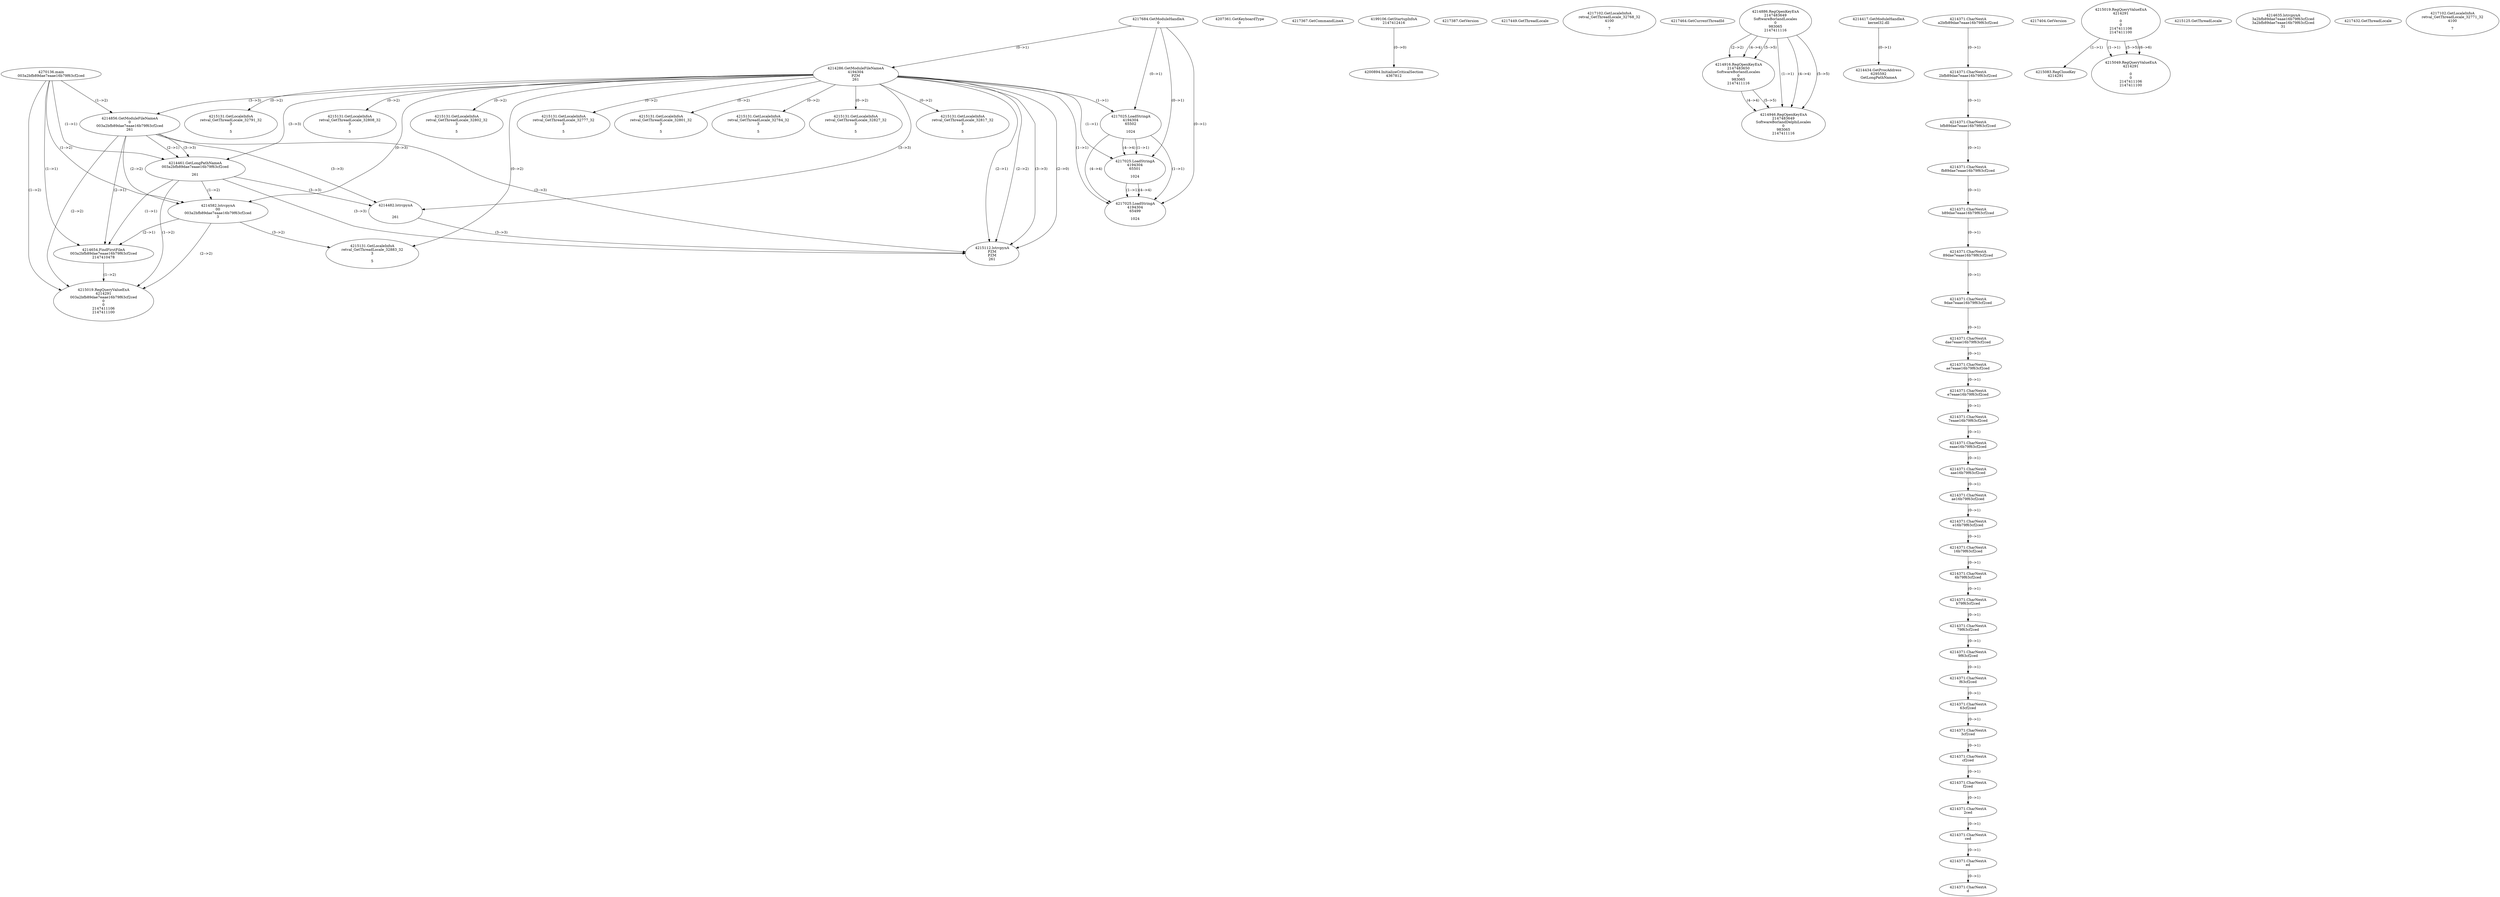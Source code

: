 // Global SCDG with merge call
digraph {
	0 [label="4270136.main
003a2bfb89dae7eaae16b79f63cf2ced"]
	1 [label="4217684.GetModuleHandleA
0"]
	2 [label="4207361.GetKeyboardType
0"]
	3 [label="4217367.GetCommandLineA
"]
	4 [label="4199106.GetStartupInfoA
2147412416"]
	5 [label="4217387.GetVersion
"]
	6 [label="4217449.GetThreadLocale
"]
	7 [label="4217102.GetLocaleInfoA
retval_GetThreadLocale_32768_32
4100

7"]
	8 [label="4217464.GetCurrentThreadId
"]
	9 [label="4214286.GetModuleFileNameA
4194304
PZM
261"]
	1 -> 9 [label="(0-->1)"]
	10 [label="4214856.GetModuleFileNameA
0
003a2bfb89dae7eaae16b79f63cf2ced
261"]
	0 -> 10 [label="(1-->2)"]
	9 -> 10 [label="(3-->3)"]
	11 [label="4214886.RegOpenKeyExA
2147483649
Software\Borland\Locales
0
983065
2147411116"]
	12 [label="4214417.GetModuleHandleA
kernel32.dll"]
	13 [label="4214434.GetProcAddress
6295592
GetLongPathNameA"]
	12 -> 13 [label="(0-->1)"]
	14 [label="4214461.GetLongPathNameA
003a2bfb89dae7eaae16b79f63cf2ced

261"]
	0 -> 14 [label="(1-->1)"]
	10 -> 14 [label="(2-->1)"]
	9 -> 14 [label="(3-->3)"]
	10 -> 14 [label="(3-->3)"]
	15 [label="4214582.lstrcpynA
00
003a2bfb89dae7eaae16b79f63cf2ced
3"]
	0 -> 15 [label="(1-->2)"]
	10 -> 15 [label="(2-->2)"]
	14 -> 15 [label="(1-->2)"]
	9 -> 15 [label="(0-->3)"]
	16 [label="4214371.CharNextA
a2bfb89dae7eaae16b79f63cf2ced"]
	17 [label="4217404.GetVersion
"]
	18 [label="4214916.RegOpenKeyExA
2147483650
Software\Borland\Locales
0
983065
2147411116"]
	11 -> 18 [label="(2-->2)"]
	11 -> 18 [label="(4-->4)"]
	11 -> 18 [label="(5-->5)"]
	19 [label="4214946.RegOpenKeyExA
2147483649
Software\Borland\Delphi\Locales
0
983065
2147411116"]
	11 -> 19 [label="(1-->1)"]
	11 -> 19 [label="(4-->4)"]
	18 -> 19 [label="(4-->4)"]
	11 -> 19 [label="(5-->5)"]
	18 -> 19 [label="(5-->5)"]
	20 [label="4214482.lstrcpynA


261"]
	9 -> 20 [label="(3-->3)"]
	10 -> 20 [label="(3-->3)"]
	14 -> 20 [label="(3-->3)"]
	21 [label="4215019.RegQueryValueExA
4214291

0
0
2147411106
2147411100"]
	22 [label="4215083.RegCloseKey
4214291"]
	21 -> 22 [label="(1-->1)"]
	23 [label="4215112.lstrcpynA
PZM
PZM
261"]
	9 -> 23 [label="(2-->1)"]
	9 -> 23 [label="(2-->2)"]
	9 -> 23 [label="(3-->3)"]
	10 -> 23 [label="(3-->3)"]
	14 -> 23 [label="(3-->3)"]
	20 -> 23 [label="(3-->3)"]
	9 -> 23 [label="(2-->0)"]
	24 [label="4215125.GetThreadLocale
"]
	25 [label="4215131.GetLocaleInfoA
retval_GetThreadLocale_32791_32
3

5"]
	9 -> 25 [label="(0-->2)"]
	26 [label="4217025.LoadStringA
4194304
65502

1024"]
	1 -> 26 [label="(0-->1)"]
	9 -> 26 [label="(1-->1)"]
	27 [label="4217025.LoadStringA
4194304
65501

1024"]
	1 -> 27 [label="(0-->1)"]
	9 -> 27 [label="(1-->1)"]
	26 -> 27 [label="(1-->1)"]
	26 -> 27 [label="(4-->4)"]
	28 [label="4217025.LoadStringA
4194304
65499

1024"]
	1 -> 28 [label="(0-->1)"]
	9 -> 28 [label="(1-->1)"]
	26 -> 28 [label="(1-->1)"]
	27 -> 28 [label="(1-->1)"]
	26 -> 28 [label="(4-->4)"]
	27 -> 28 [label="(4-->4)"]
	29 [label="4215049.RegQueryValueExA
4214291

0
0
2147411106
2147411100"]
	21 -> 29 [label="(1-->1)"]
	21 -> 29 [label="(5-->5)"]
	21 -> 29 [label="(6-->6)"]
	30 [label="4215131.GetLocaleInfoA
retval_GetThreadLocale_32808_32
3

5"]
	9 -> 30 [label="(0-->2)"]
	31 [label="4215131.GetLocaleInfoA
retval_GetThreadLocale_32802_32
3

5"]
	9 -> 31 [label="(0-->2)"]
	32 [label="4200894.InitializeCriticalSection
4367812"]
	4 -> 32 [label="(0-->0)"]
	33 [label="4214371.CharNextA
2bfb89dae7eaae16b79f63cf2ced"]
	16 -> 33 [label="(0-->1)"]
	34 [label="4214371.CharNextA
bfb89dae7eaae16b79f63cf2ced"]
	33 -> 34 [label="(0-->1)"]
	35 [label="4214371.CharNextA
fb89dae7eaae16b79f63cf2ced"]
	34 -> 35 [label="(0-->1)"]
	36 [label="4214371.CharNextA
b89dae7eaae16b79f63cf2ced"]
	35 -> 36 [label="(0-->1)"]
	37 [label="4214371.CharNextA
89dae7eaae16b79f63cf2ced"]
	36 -> 37 [label="(0-->1)"]
	38 [label="4214371.CharNextA
9dae7eaae16b79f63cf2ced"]
	37 -> 38 [label="(0-->1)"]
	39 [label="4214371.CharNextA
dae7eaae16b79f63cf2ced"]
	38 -> 39 [label="(0-->1)"]
	40 [label="4214371.CharNextA
ae7eaae16b79f63cf2ced"]
	39 -> 40 [label="(0-->1)"]
	41 [label="4214371.CharNextA
e7eaae16b79f63cf2ced"]
	40 -> 41 [label="(0-->1)"]
	42 [label="4214371.CharNextA
7eaae16b79f63cf2ced"]
	41 -> 42 [label="(0-->1)"]
	43 [label="4214371.CharNextA
eaae16b79f63cf2ced"]
	42 -> 43 [label="(0-->1)"]
	44 [label="4214371.CharNextA
aae16b79f63cf2ced"]
	43 -> 44 [label="(0-->1)"]
	45 [label="4214371.CharNextA
ae16b79f63cf2ced"]
	44 -> 45 [label="(0-->1)"]
	46 [label="4214371.CharNextA
e16b79f63cf2ced"]
	45 -> 46 [label="(0-->1)"]
	47 [label="4214371.CharNextA
16b79f63cf2ced"]
	46 -> 47 [label="(0-->1)"]
	48 [label="4214371.CharNextA
6b79f63cf2ced"]
	47 -> 48 [label="(0-->1)"]
	49 [label="4214371.CharNextA
b79f63cf2ced"]
	48 -> 49 [label="(0-->1)"]
	50 [label="4214371.CharNextA
79f63cf2ced"]
	49 -> 50 [label="(0-->1)"]
	51 [label="4214371.CharNextA
9f63cf2ced"]
	50 -> 51 [label="(0-->1)"]
	52 [label="4214371.CharNextA
f63cf2ced"]
	51 -> 52 [label="(0-->1)"]
	53 [label="4214371.CharNextA
63cf2ced"]
	52 -> 53 [label="(0-->1)"]
	54 [label="4214371.CharNextA
3cf2ced"]
	53 -> 54 [label="(0-->1)"]
	55 [label="4214371.CharNextA
cf2ced"]
	54 -> 55 [label="(0-->1)"]
	56 [label="4214371.CharNextA
f2ced"]
	55 -> 56 [label="(0-->1)"]
	57 [label="4214371.CharNextA
2ced"]
	56 -> 57 [label="(0-->1)"]
	58 [label="4214371.CharNextA
ced"]
	57 -> 58 [label="(0-->1)"]
	59 [label="4214371.CharNextA
ed"]
	58 -> 59 [label="(0-->1)"]
	60 [label="4214371.CharNextA
d"]
	59 -> 60 [label="(0-->1)"]
	61 [label="4214635.lstrcpynA
3a2bfb89dae7eaae16b79f63cf2ced
3a2bfb89dae7eaae16b79f63cf2ced
31"]
	62 [label="4214654.FindFirstFileA
003a2bfb89dae7eaae16b79f63cf2ced
2147410478"]
	0 -> 62 [label="(1-->1)"]
	10 -> 62 [label="(2-->1)"]
	14 -> 62 [label="(1-->1)"]
	15 -> 62 [label="(2-->1)"]
	63 [label="4215019.RegQueryValueExA
4214291
003a2bfb89dae7eaae16b79f63cf2ced
0
0
2147411106
2147411100"]
	0 -> 63 [label="(1-->2)"]
	10 -> 63 [label="(2-->2)"]
	14 -> 63 [label="(1-->2)"]
	15 -> 63 [label="(2-->2)"]
	62 -> 63 [label="(1-->2)"]
	64 [label="4215131.GetLocaleInfoA
retval_GetThreadLocale_32883_32
3

5"]
	9 -> 64 [label="(0-->2)"]
	15 -> 64 [label="(3-->2)"]
	65 [label="4215131.GetLocaleInfoA
retval_GetThreadLocale_32777_32
3

5"]
	9 -> 65 [label="(0-->2)"]
	66 [label="4215131.GetLocaleInfoA
retval_GetThreadLocale_32801_32
3

5"]
	9 -> 66 [label="(0-->2)"]
	67 [label="4215131.GetLocaleInfoA
retval_GetThreadLocale_32784_32
3

5"]
	9 -> 67 [label="(0-->2)"]
	68 [label="4217432.GetThreadLocale
"]
	69 [label="4217102.GetLocaleInfoA
retval_GetThreadLocale_32771_32
4100

7"]
	70 [label="4215131.GetLocaleInfoA
retval_GetThreadLocale_32827_32
3

5"]
	9 -> 70 [label="(0-->2)"]
	71 [label="4215131.GetLocaleInfoA
retval_GetThreadLocale_32817_32
3

5"]
	9 -> 71 [label="(0-->2)"]
}
